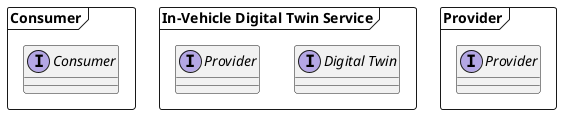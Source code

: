 @startuml

frame "Consumer" {
  interface "Consumer" as ConsumerInterface
}

frame "In-Vehicle Digital Twin Service" {
  interface "Digital Twin" as DigitalTwinInterface
  interface "Provider" as DTProviderInterface
}

frame "Provider" {
  interface "Provider" as ProviderInterface
}

@enduml
